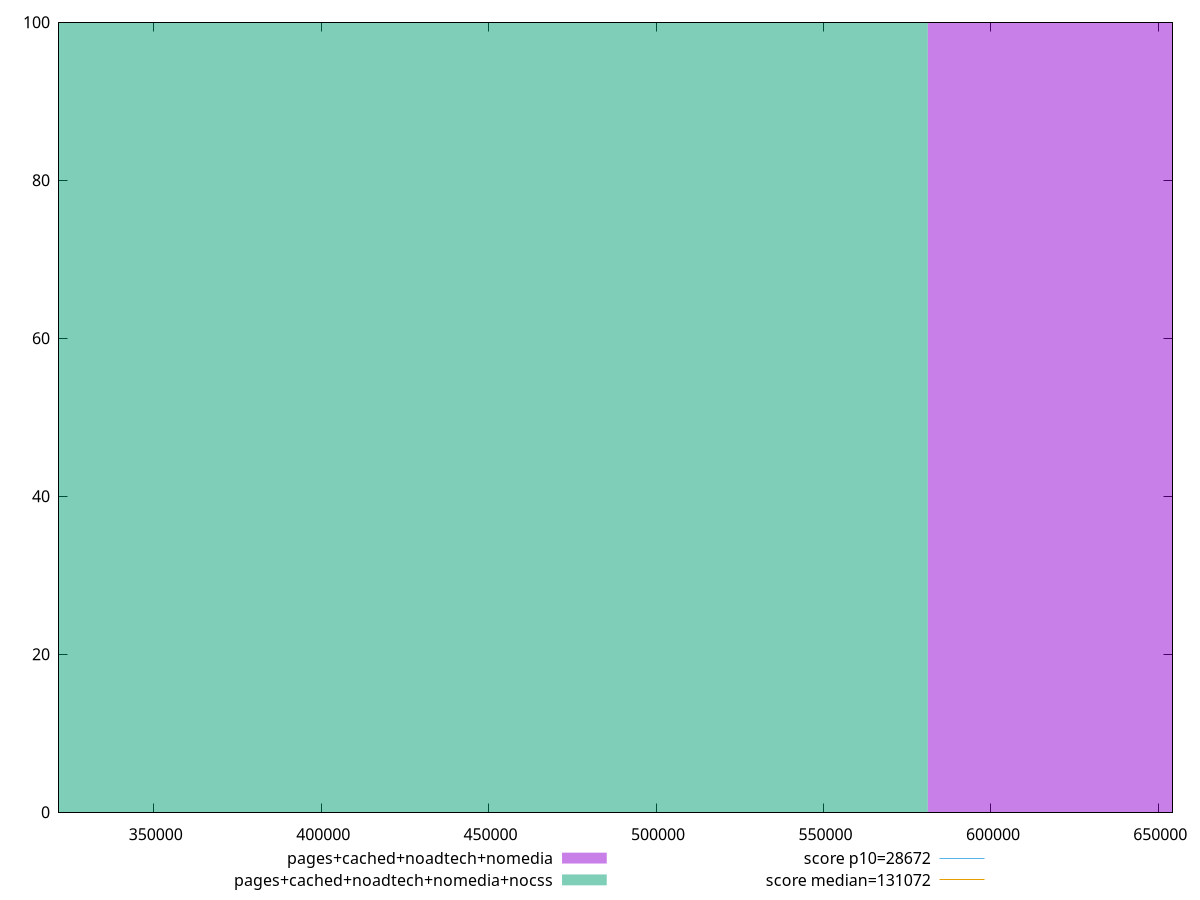 reset

$pagesCachedNoadtechNomedia <<EOF
774852.0260499755 100
EOF

$pagesCachedNoadtechNomediaNocss <<EOF
387426.01302498777 100
EOF

set key outside below
set boxwidth 387426.01302498777
set xrange [321704.2333333333:654234.3999999999]
set yrange [0:100]
set trange [0:100]
set style fill transparent solid 0.5 noborder

set parametric
set terminal svg size 640, 500 enhanced background rgb 'white'
set output "report_00019_2021-02-10T18-14-37.922Z//uses-long-cache-ttl/comparison/histogram/3_vs_4.svg"

plot $pagesCachedNoadtechNomedia title "pages+cached+noadtech+nomedia" with boxes, \
     $pagesCachedNoadtechNomediaNocss title "pages+cached+noadtech+nomedia+nocss" with boxes, \
     28672,t title "score p10=28672", \
     131072,t title "score median=131072"

reset
